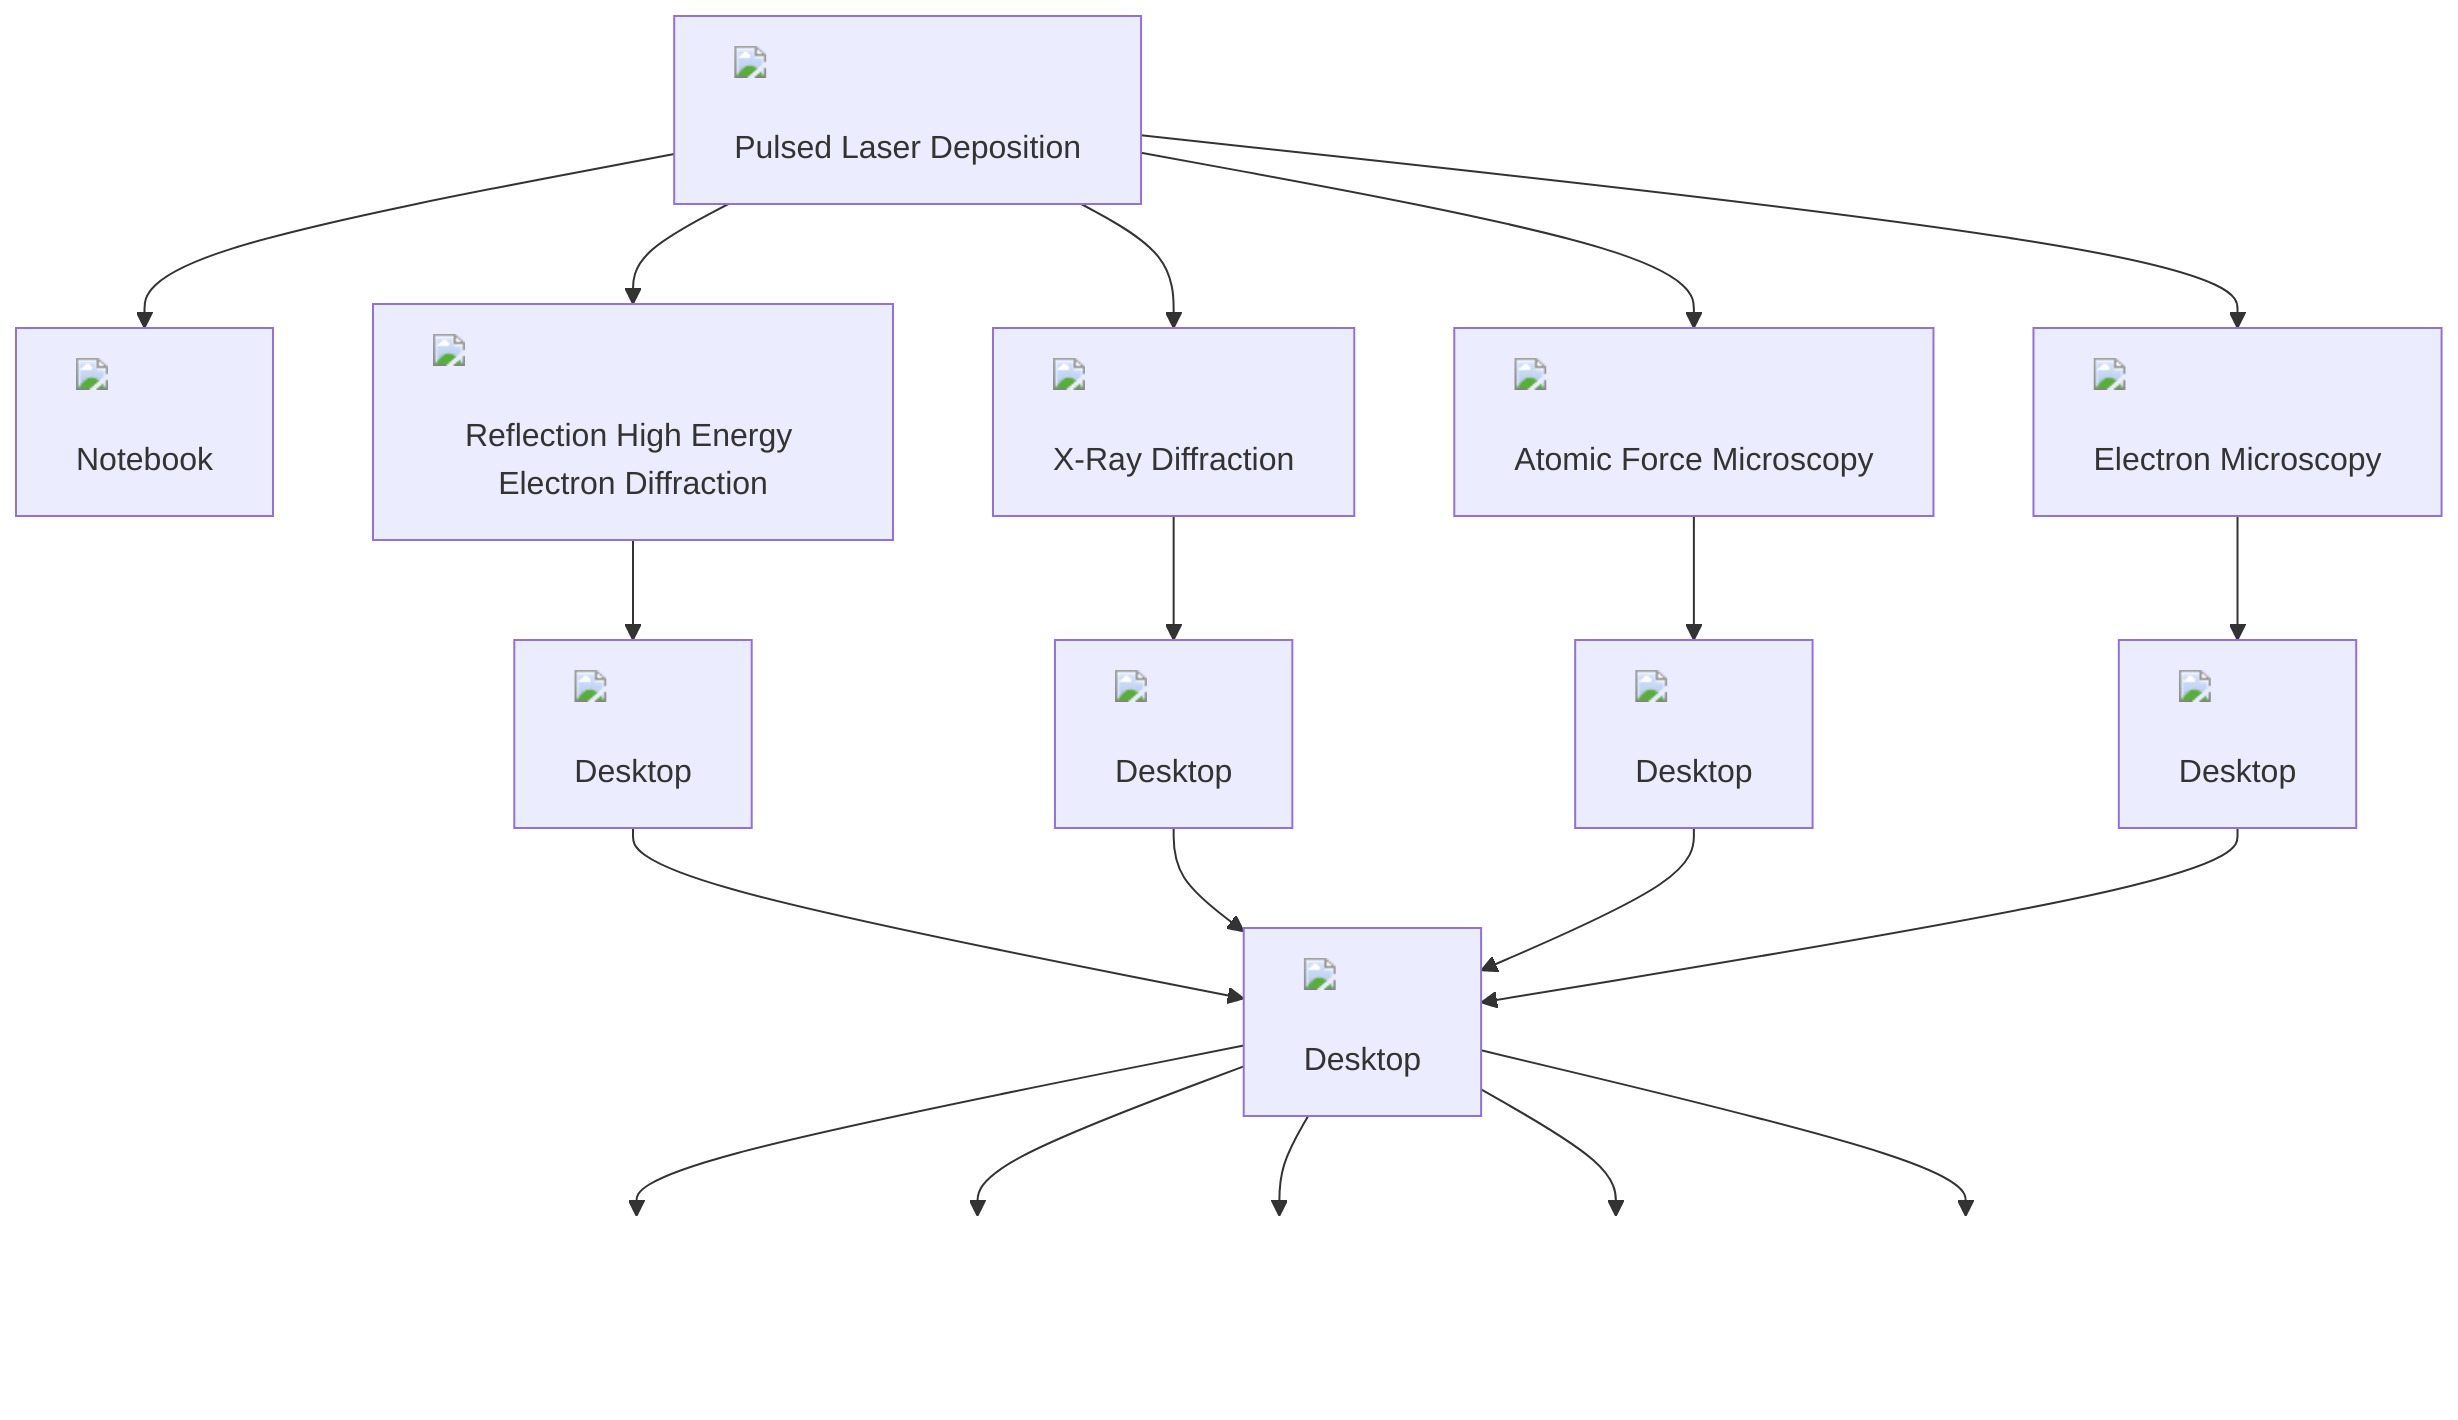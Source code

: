 %%{init: {
  'theme': 'default',
  'flowchart': { 'htmlLabels': true, 'useMaxWidth': false },
  'scale': 2
}}%%
graph TD

  PulsedLaserDeposition["<div style='text-align:center'><img src='https://github.com/jagar2/SSMC-CI-Madison-5-20-2025/blob/main/public/icon/PLD-Chamber.png?raw=true' width='100'/><br/>Pulsed Laser Deposition</div>"]
  Notebook["<div style='text-align:center'><img src='https://github.com/jagar2/SSMC-CI-Madison-5-20-2025/blob/main/public/icon/notebook.png?raw=true' width='100'/><br/>Notebook</div>"]
  RHEED["<div style='text-align:center'><img src='https://github.com/jagar2/SSMC-CI-Madison-5-20-2025/blob/main/public/icon/rheed.svg?raw=true' width='100'/><br/>Reflection High Energy Electron Diffraction</div>"]
  XRD["<div style='text-align:center'><img src='https://raw.githubusercontent.com/jagar2/SSMC-CI-Madison-5-20-2025/refs/heads/main/public/icon/XRD-icon.png' width='100'/><br/>X-Ray Diffraction</div>"]
  AtomicForceMicroscopy["<div style='text-align:center'><img src='https://github.com/jagar2/SSMC-CI-Madison-5-20-2025/blob/main/public/icon/Cypher-2.png?raw=true' width='100'/><br/>Atomic Force Microscopy</div>"]
  ElectronMicroscopy["<div style='text-align:center'><img src='https://raw.githubusercontent.com/jagar2/SSMC-CI-Madison-5-20-2025/refs/heads/main/public/icon/Electron_microscope-01.png' width='100'/><br/>Electron Microscopy</div>"]
  Desktop1["<div style='text-align:center'><img src='https://raw.githubusercontent.com/jagar2/SSMC-CI-Madison-5-20-2025/refs/heads/main/public/icon/desktop.png' width='100'/><br/>Desktop</div>"]
  Desktop2["<div style='text-align:center'><img src='https://raw.githubusercontent.com/jagar2/SSMC-CI-Madison-5-20-2025/refs/heads/main/public/icon/desktop.png' width='100'/><br/>Desktop</div>"]
  Desktop3["<div style='text-align:center'><img src='https://raw.githubusercontent.com/jagar2/SSMC-CI-Madison-5-20-2025/refs/heads/main/public/icon/desktop.png' width='100'/><br/>Desktop</div>"]
  Desktop4["<div style='text-align:center'><img src='https://raw.githubusercontent.com/jagar2/SSMC-CI-Madison-5-20-2025/refs/heads/main/public/icon/desktop.png' width='100'/><br/>Desktop</div>"]
  Desktop5["<div style='text-align:center'><img src='https://raw.githubusercontent.com/jagar2/SSMC-CI-Madison-5-20-2025/refs/heads/main/public/icon/desktop.png' width='100'/><br/>Desktop</div>"]

  PulsedLaserDeposition --> Notebook
  PulsedLaserDeposition --> RHEED
  PulsedLaserDeposition --> XRD
  PulsedLaserDeposition --> AtomicForceMicroscopy
  PulsedLaserDeposition --> ElectronMicroscopy

  RHEED --> Desktop1
  XRD --> Desktop2
  AtomicForceMicroscopy --> Desktop3
  ElectronMicroscopy --> Desktop4

  Desktop1 --> Desktop5
  Desktop2 --> Desktop5
  Desktop3 --> Desktop5
  Desktop4 --> Desktop5

  Desktop5 --> GoogleDrive:::invisibleEdge
  Desktop5 --> Box:::invisibleEdge
  Desktop5 --> Zenodo:::invisibleEdge
  Desktop5 --> Figshare:::invisibleEdge
  Desktop5 --> OneDrive:::invisibleEdge

  GoogleDrive["<div style='opacity: 0; text-align:center'><img src='https://raw.githubusercontent.com/jagar2/SSMC-CI-Madison-5-20-2025/refs/heads/main/public/icon/google-drive.svg' width='100'/><br/>Google Drive</div>"]:::invisible
  Box["<div style='opacity: 0; text-align:center'><img src='https://raw.githubusercontent.com/jagar2/SSMC-CI-Madison-5-20-2025/refs/heads/main/public/icon/box.svg' width='100'/><br/>Box</div>"]:::invisible
  Zenodo["<div style='opacity: 0; text-align:center'><img src='https://raw.githubusercontent.com/jagar2/SSMC-CI-Madison-5-20-2025/refs/heads/main/public/icon/zenodo.svg' width='100'/><br/>Zenodo</div>"]:::invisible
  Figshare["<div style='opacity: 0; text-align:center'><img src='https://raw.githubusercontent.com/jagar2/SSMC-CI-Madison-5-20-2025/refs/heads/main/public/icon/figshare.svg' width='100'/><br/>Figshare</div>"]:::invisible
  OneDrive["<div style='opacity: 0; text-align:center'><img src='https://raw.githubusercontent.com/jagar2/SSMC-CI-Madison-5-20-2025/refs/heads/main/public/icon/onedrive.svg' width='100'/><br/>OneDrive</div>"]:::invisible

  classDef invisible fill-opacity:0, stroke-opacity:0, color:#0000, stroke:#0000, stroke-width:0;


  %% docker run --rm -u `id -u`:`id -g` -v /Users/joshuaagar/SSMC-CI-Madison-5-20-2025/slides/pld-dataflow:/data minlag/mermaid-cli -i pld-dataflow.mmd -o pld-dataflow.svg